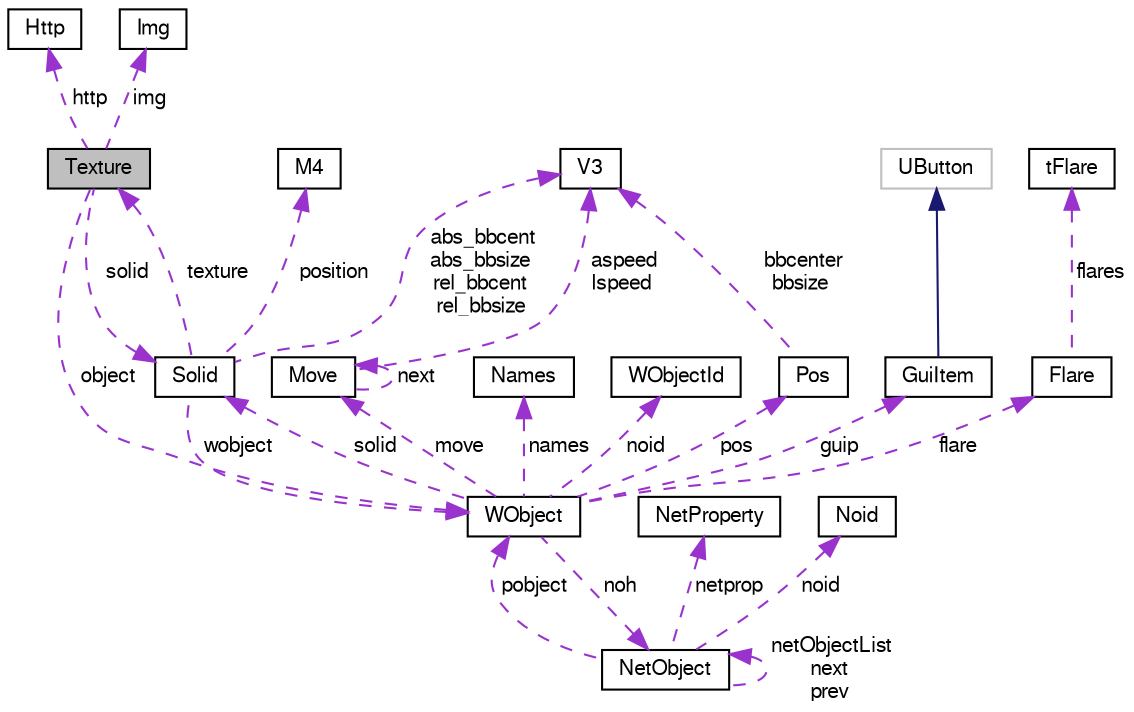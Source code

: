 digraph "Texture"
{
 // LATEX_PDF_SIZE
  bgcolor="transparent";
  edge [fontname="FreeSans",fontsize="10",labelfontname="FreeSans",labelfontsize="10"];
  node [fontname="FreeSans",fontsize="10",shape=record];
  Node1 [label="Texture",height=0.2,width=0.4,color="black", fillcolor="grey75", style="filled", fontcolor="black",tooltip="Texture class describes a texture entry in the memory cache."];
  Node2 -> Node1 [dir="back",color="darkorchid3",fontsize="10",style="dashed",label=" http" ,fontname="FreeSans"];
  Node2 [label="Http",height=0.2,width=0.4,color="black",URL="$a01424.html",tooltip="Http Class I/O methods."];
  Node3 -> Node1 [dir="back",color="darkorchid3",fontsize="10",style="dashed",label=" solid" ,fontname="FreeSans"];
  Node3 [label="Solid",height=0.2,width=0.4,color="black",URL="$a02252.html",tooltip="Solid class."];
  Node1 -> Node3 [dir="back",color="darkorchid3",fontsize="10",style="dashed",label=" texture" ,fontname="FreeSans"];
  Node4 -> Node3 [dir="back",color="darkorchid3",fontsize="10",style="dashed",label=" position" ,fontname="FreeSans"];
  Node4 [label="M4",height=0.2,width=0.4,color="black",URL="$a01428.html",tooltip=" "];
  Node5 -> Node3 [dir="back",color="darkorchid3",fontsize="10",style="dashed",label=" abs_bbcent\nabs_bbsize\nrel_bbcent\nrel_bbsize" ,fontname="FreeSans"];
  Node5 [label="V3",height=0.2,width=0.4,color="black",URL="$a01436.html",tooltip=" "];
  Node6 -> Node3 [dir="back",color="darkorchid3",fontsize="10",style="dashed",label=" wobject" ,fontname="FreeSans"];
  Node6 [label="WObject",height=0.2,width=0.4,color="black",URL="$a02108.html",tooltip="WObject Class."];
  Node7 -> Node6 [dir="back",color="darkorchid3",fontsize="10",style="dashed",label=" move" ,fontname="FreeSans"];
  Node7 [label="Move",height=0.2,width=0.4,color="black",URL="$a02104.html",tooltip="Move struct."];
  Node7 -> Node7 [dir="back",color="darkorchid3",fontsize="10",style="dashed",label=" next" ,fontname="FreeSans"];
  Node5 -> Node7 [dir="back",color="darkorchid3",fontsize="10",style="dashed",label=" aspeed\nlspeed" ,fontname="FreeSans"];
  Node8 -> Node6 [dir="back",color="darkorchid3",fontsize="10",style="dashed",label=" names" ,fontname="FreeSans"];
  Node8 [label="Names",height=0.2,width=0.4,color="black",URL="$a02096.html",tooltip="Names struct."];
  Node9 -> Node6 [dir="back",color="darkorchid3",fontsize="10",style="dashed",label=" noid" ,fontname="FreeSans"];
  Node9 [label="WObjectId",height=0.2,width=0.4,color="black",URL="$a02092.html",tooltip="WObjectId Class."];
  Node10 -> Node6 [dir="back",color="darkorchid3",fontsize="10",style="dashed",label=" noh" ,fontname="FreeSans"];
  Node10 [label="NetObject",height=0.2,width=0.4,color="black",URL="$a02116.html",tooltip="NetObject class."];
  Node10 -> Node10 [dir="back",color="darkorchid3",fontsize="10",style="dashed",label=" netObjectList\nnext\nprev" ,fontname="FreeSans"];
  Node11 -> Node10 [dir="back",color="darkorchid3",fontsize="10",style="dashed",label=" netprop" ,fontname="FreeSans"];
  Node11 [label="NetProperty",height=0.2,width=0.4,color="black",URL="$a02120.html",tooltip="NetProperty class."];
  Node12 -> Node10 [dir="back",color="darkorchid3",fontsize="10",style="dashed",label=" noid" ,fontname="FreeSans"];
  Node12 [label="Noid",height=0.2,width=0.4,color="black",URL="$a02124.html",tooltip="Noid class."];
  Node6 -> Node10 [dir="back",color="darkorchid3",fontsize="10",style="dashed",label=" pobject" ,fontname="FreeSans"];
  Node3 -> Node6 [dir="back",color="darkorchid3",fontsize="10",style="dashed",label=" solid" ,fontname="FreeSans"];
  Node13 -> Node6 [dir="back",color="darkorchid3",fontsize="10",style="dashed",label=" guip" ,fontname="FreeSans"];
  Node13 [label="GuiItem",height=0.2,width=0.4,color="black",URL="$a01572.html",tooltip="GuiItem Class."];
  Node14 -> Node13 [dir="back",color="midnightblue",fontsize="10",style="solid",fontname="FreeSans"];
  Node14 [label="UButton",height=0.2,width=0.4,color="grey75",tooltip=" "];
  Node15 -> Node6 [dir="back",color="darkorchid3",fontsize="10",style="dashed",label=" flare" ,fontname="FreeSans"];
  Node15 [label="Flare",height=0.2,width=0.4,color="black",URL="$a02224.html",tooltip="Flare class."];
  Node16 -> Node15 [dir="back",color="darkorchid3",fontsize="10",style="dashed",label=" flares" ,fontname="FreeSans"];
  Node16 [label="tFlare",height=0.2,width=0.4,color="black",URL="$a02220.html",tooltip=" "];
  Node17 -> Node6 [dir="back",color="darkorchid3",fontsize="10",style="dashed",label=" pos" ,fontname="FreeSans"];
  Node17 [label="Pos",height=0.2,width=0.4,color="black",URL="$a02100.html",tooltip="Pos struct."];
  Node5 -> Node17 [dir="back",color="darkorchid3",fontsize="10",style="dashed",label=" bbcenter\nbbsize" ,fontname="FreeSans"];
  Node6 -> Node1 [dir="back",color="darkorchid3",fontsize="10",style="dashed",label=" object" ,fontname="FreeSans"];
  Node18 -> Node1 [dir="back",color="darkorchid3",fontsize="10",style="dashed",label=" img" ,fontname="FreeSans"];
  Node18 [label="Img",height=0.2,width=0.4,color="black",URL="$a02316.html",tooltip="Img class."];
}
